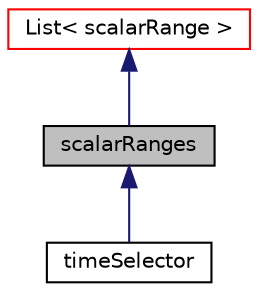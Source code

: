 digraph "scalarRanges"
{
  bgcolor="transparent";
  edge [fontname="Helvetica",fontsize="10",labelfontname="Helvetica",labelfontsize="10"];
  node [fontname="Helvetica",fontsize="10",shape=record];
  Node0 [label="scalarRanges",height=0.2,width=0.4,color="black", fillcolor="grey75", style="filled", fontcolor="black"];
  Node1 -> Node0 [dir="back",color="midnightblue",fontsize="10",style="solid",fontname="Helvetica"];
  Node1 [label="List\< scalarRange \>",height=0.2,width=0.4,color="red",URL="$a26833.html"];
  Node0 -> Node5 [dir="back",color="midnightblue",fontsize="10",style="solid",fontname="Helvetica"];
  Node5 [label="timeSelector",height=0.2,width=0.4,color="black",URL="$a27465.html",tooltip="A List of scalarRange for selecting times. "];
}
